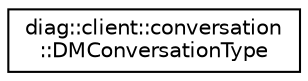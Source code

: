 digraph "Graphical Class Hierarchy"
{
 // LATEX_PDF_SIZE
  edge [fontname="Helvetica",fontsize="10",labelfontname="Helvetica",labelfontsize="10"];
  node [fontname="Helvetica",fontsize="10",shape=record];
  rankdir="LR";
  Node0 [label="diag::client::conversation\l::DMConversationType",height=0.2,width=0.4,color="black", fillcolor="white", style="filled",URL="$structdiag_1_1client_1_1conversation_1_1DMConversationType.html",tooltip="Structure containing DM conversation type."];
}
